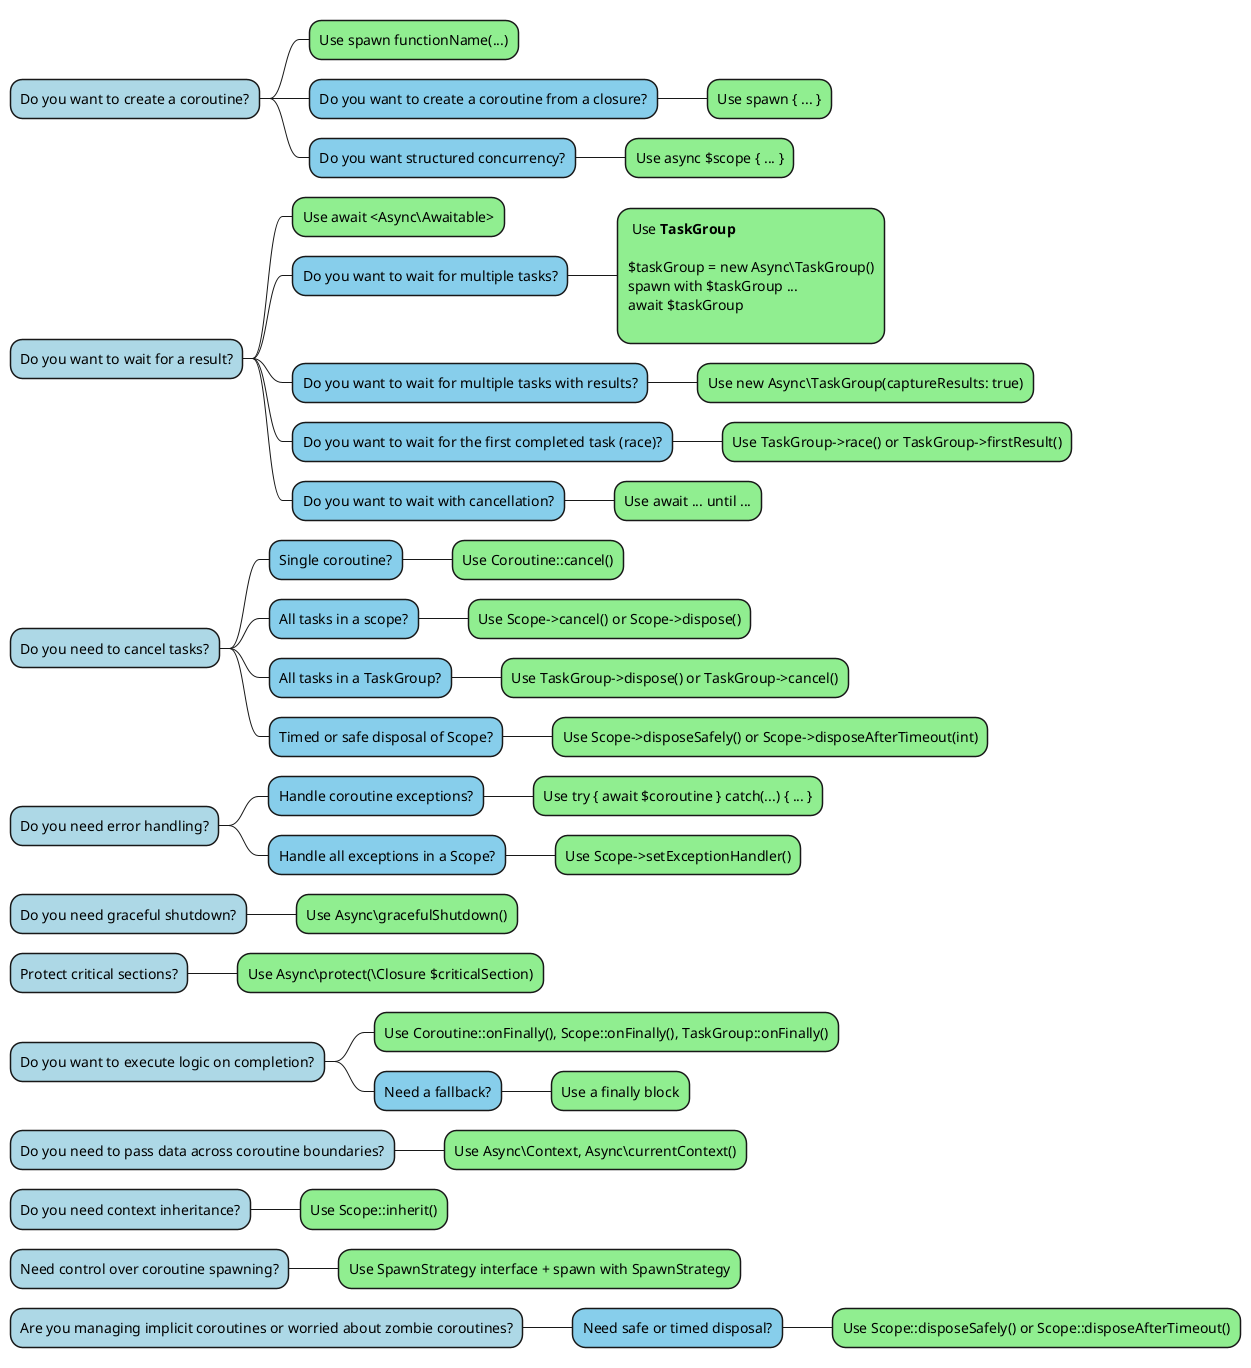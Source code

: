 @startuml

@startmindmap
*[#lightblue] Do you want to create a coroutine?
**[#lightgreen] Use spawn functionName(...)
**[#87CEEB] Do you want to create a coroutine from a closure?
***[#lightgreen] Use spawn { ... }
**[#87CEEB] Do you want structured concurrency?
***[#lightgreen] Use async $scope { ... }

*[#lightblue] Do you want to wait for a result?
**[#lightgreen] Use await <Async\Awaitable>
**[#87CEEB] Do you want to wait for multiple tasks?
***[#lightgreen]: Use **TaskGroup**

$taskGroup = new Async\TaskGroup()
spawn with $taskGroup ...
await $taskGroup
;
**[#87CEEB] Do you want to wait for multiple tasks with results?
***[#lightgreen] Use new Async\TaskGroup(captureResults: true)
**[#87CEEB] Do you want to wait for the first completed task (race)?
***[#lightgreen] Use TaskGroup->race() or TaskGroup->firstResult()
**[#87CEEB] Do you want to wait with cancellation?
***[#lightgreen] Use await ... until ...

*[#lightblue] Do you need to cancel tasks?
**[#87CEEB] Single coroutine?
***[#lightgreen] Use Coroutine::cancel()
**[#87CEEB] All tasks in a scope?
***[#lightgreen] Use Scope->cancel() or Scope->dispose()
**[#87CEEB] All tasks in a TaskGroup?
***[#lightgreen] Use TaskGroup->dispose() or TaskGroup->cancel()
**[#87CEEB] Timed or safe disposal of Scope?
***[#lightgreen] Use Scope->disposeSafely() or Scope->disposeAfterTimeout(int)

*[#lightblue] Do you need error handling?
**[#87CEEB] Handle coroutine exceptions?
***[#lightgreen] Use try { await $coroutine } catch(...) { ... }
**[#87CEEB] Handle all exceptions in a Scope?
***[#lightgreen] Use Scope->setExceptionHandler()

*[#lightblue] Do you need graceful shutdown?
**[#lightgreen] Use Async\gracefulShutdown()

*[#lightblue] Protect critical sections?
**[#lightgreen] Use Async\protect(\Closure $criticalSection)

*[#lightblue] Do you want to execute logic on completion?
**[#lightgreen] Use Coroutine::onFinally(), Scope::onFinally(), TaskGroup::onFinally()
**[#87CEEB] Need a fallback?
***[#lightgreen] Use a finally block

*[#lightblue] Do you need to pass data across coroutine boundaries?
**[#lightgreen] Use Async\Context, Async\currentContext()

*[#lightblue] Do you need context inheritance?
**[#lightgreen] Use Scope::inherit()

*[#lightblue] Need control over coroutine spawning?
**[#lightgreen] Use SpawnStrategy interface + spawn with SpawnStrategy

*[#lightblue] Are you managing implicit coroutines or worried about zombie coroutines?
**[#87CEEB] Need safe or timed disposal?
***[#lightgreen] Use Scope::disposeSafely() or Scope::disposeAfterTimeout()
@endmindmap

@enduml
